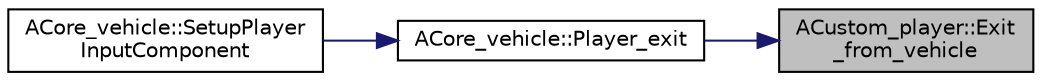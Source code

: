 digraph "ACustom_player::Exit_from_vehicle"
{
 // LATEX_PDF_SIZE
  edge [fontname="Helvetica",fontsize="10",labelfontname="Helvetica",labelfontsize="10"];
  node [fontname="Helvetica",fontsize="10",shape=record];
  rankdir="RL";
  Node1 [label="ACustom_player::Exit\l_from_vehicle",height=0.2,width=0.4,color="black", fillcolor="grey75", style="filled", fontcolor="black",tooltip="플레이어가 차량에서 나감"];
  Node1 -> Node2 [dir="back",color="midnightblue",fontsize="10",style="solid",fontname="Helvetica"];
  Node2 [label="ACore_vehicle::Player_exit",height=0.2,width=0.4,color="black", fillcolor="white", style="filled",URL="$class_a_core__vehicle.html#a6f0e55db0f7936ac0eec81766b8f3d4d",tooltip="플레이어가 차량에서 나감"];
  Node2 -> Node3 [dir="back",color="midnightblue",fontsize="10",style="solid",fontname="Helvetica"];
  Node3 [label="ACore_vehicle::SetupPlayer\lInputComponent",height=0.2,width=0.4,color="black", fillcolor="white", style="filled",URL="$class_a_core__vehicle.html#af772c2fe92e48756753ccfa1c2f9bb7c",tooltip=" "];
}
